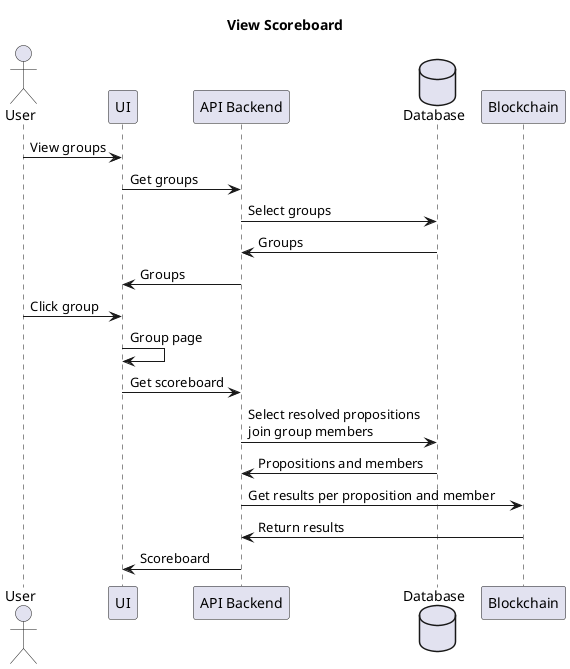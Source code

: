 @startuml View Scoreboard

title View Scoreboard

actor User as user
participant UI as ui
participant "API Backend" as api
database Database as db
participant Blockchain as bc

user -> ui : View groups
ui -> api : Get groups
api -> db : Select groups
db -> api : Groups
api -> ui : Groups
user -> ui : Click group
ui -> ui : Group page
ui -> api : Get scoreboard
api -> db : Select resolved propositions\njoin group members
db -> api : Propositions and members
api -> bc : Get results per proposition and member
bc -> api : Return results
api -> ui : Scoreboard

@enduml